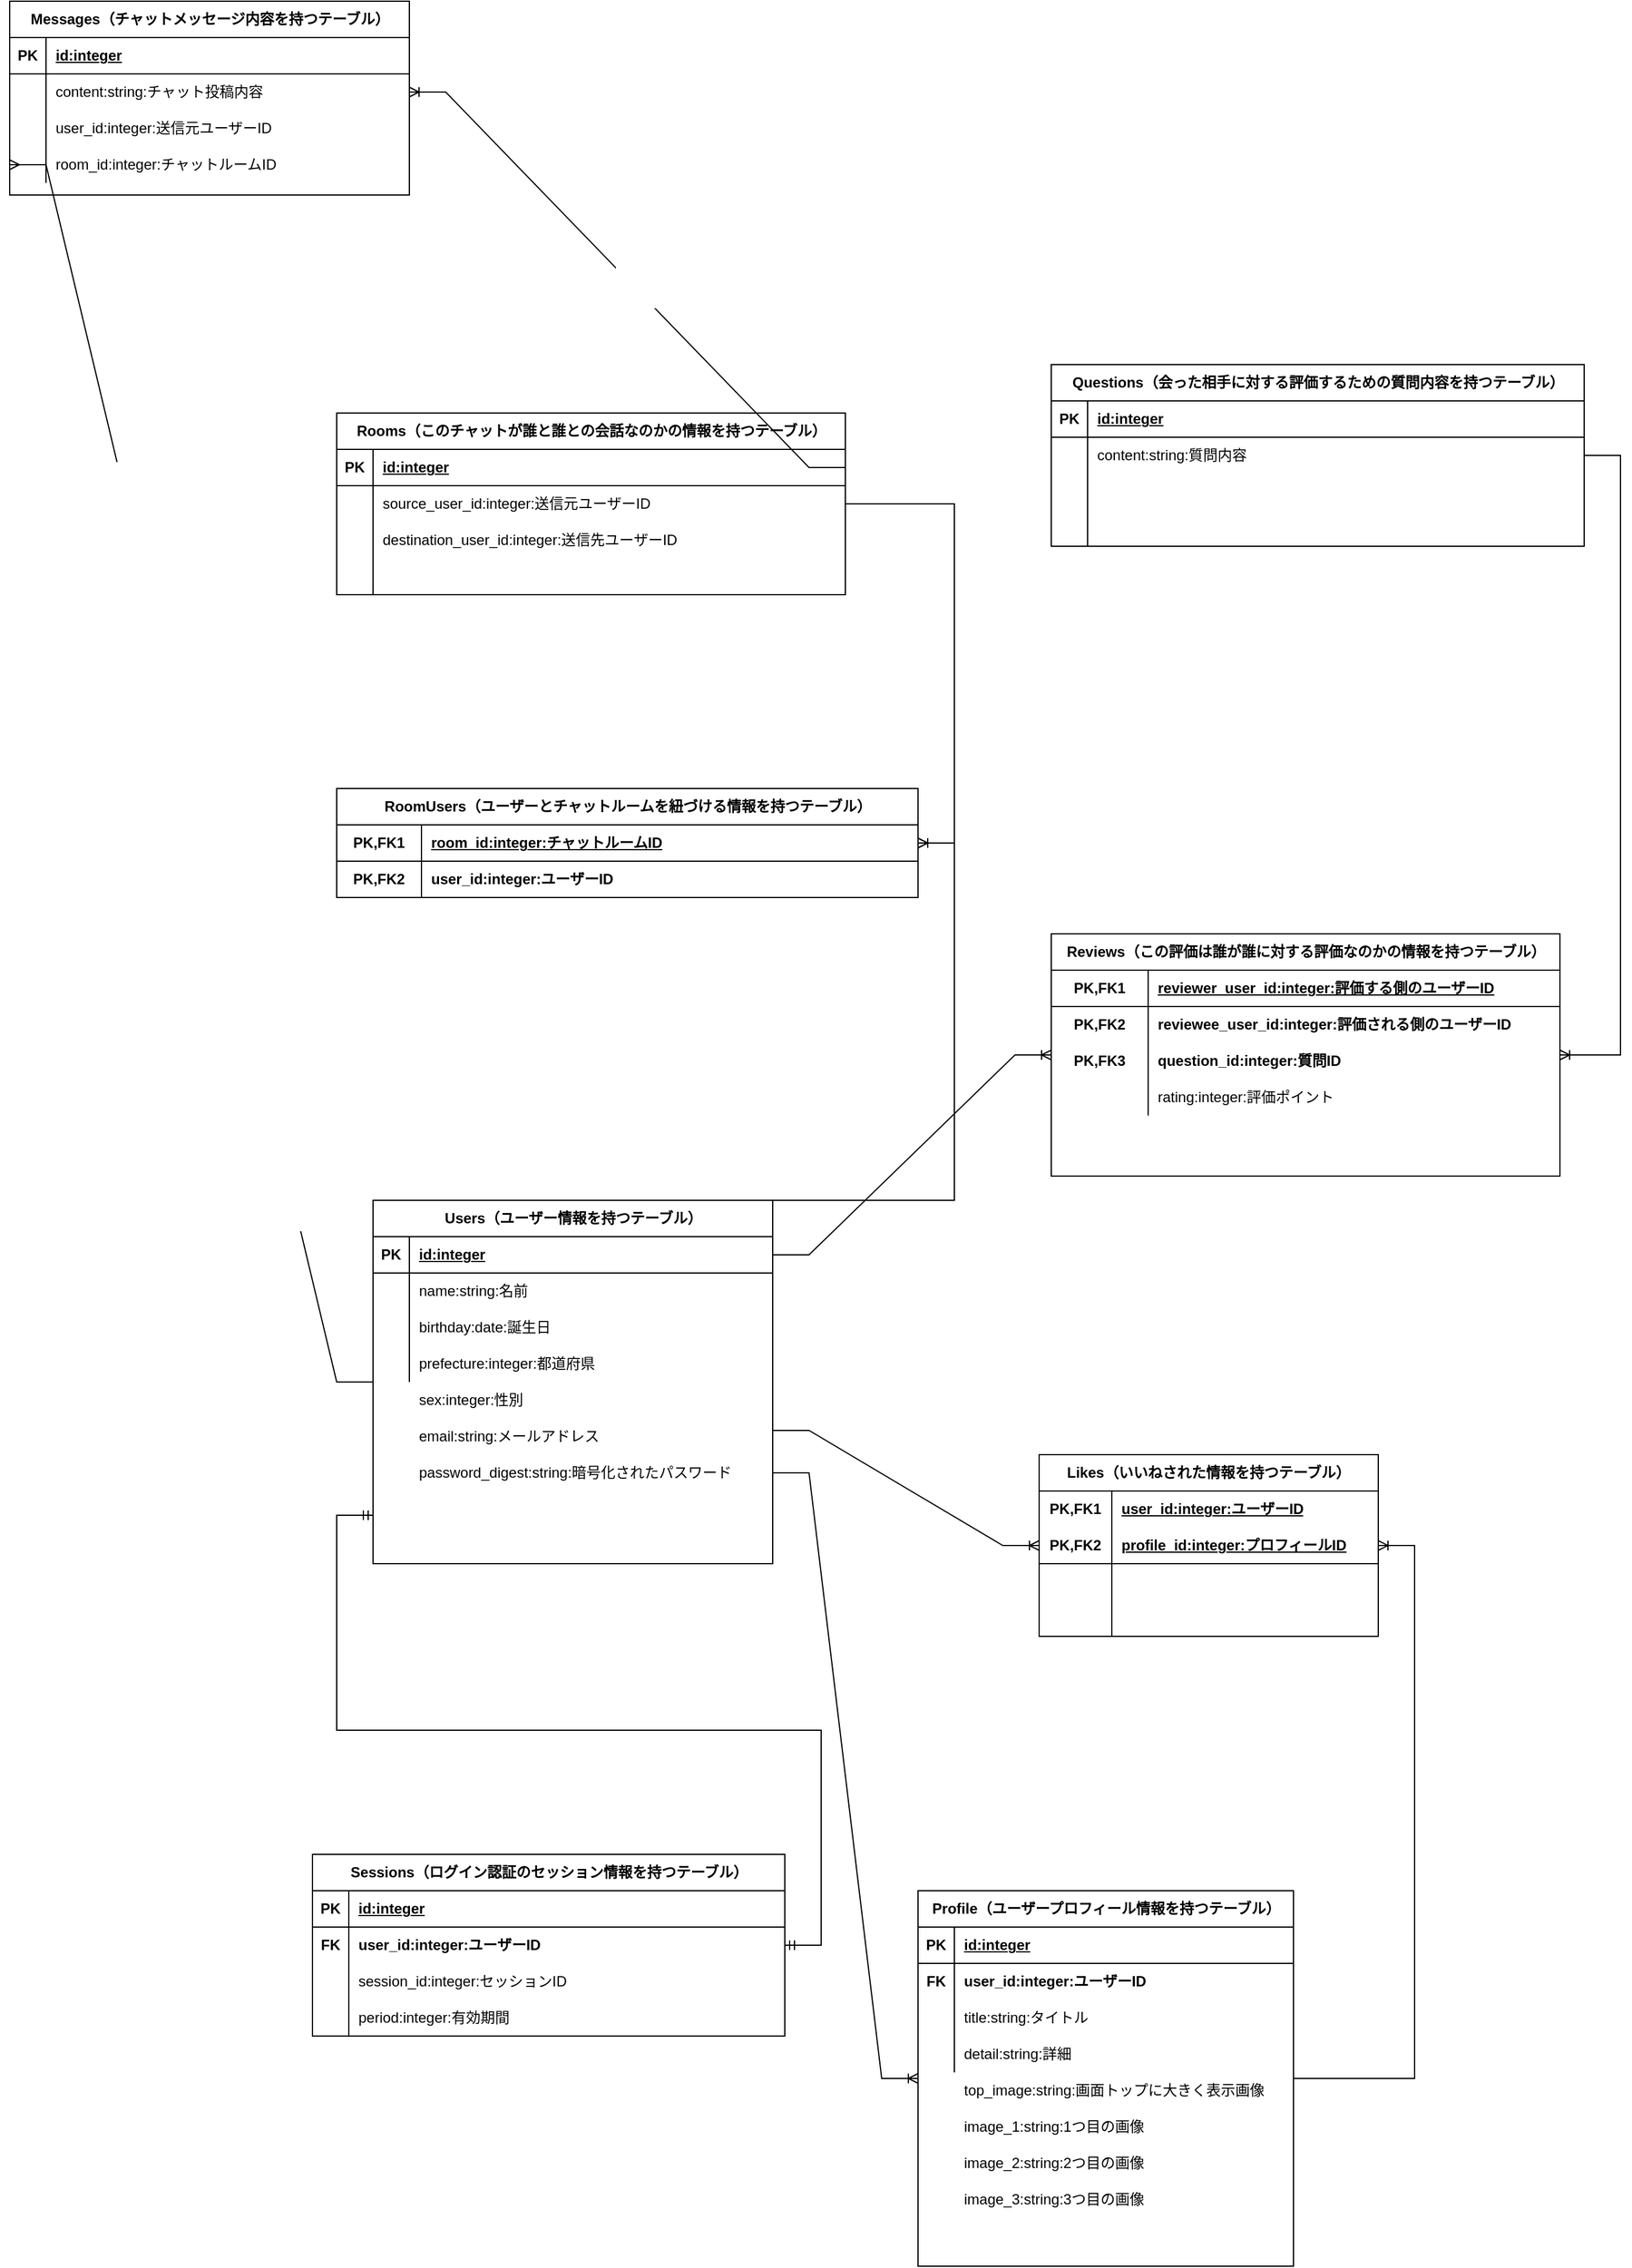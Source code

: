 <mxfile version="23.1.5" type="device">
  <diagram id="BLZIID66bsK2ptRVcvr9" name="ページ1">
    <mxGraphModel dx="1169" dy="1952" grid="1" gridSize="10" guides="1" tooltips="1" connect="1" arrows="1" fold="1" page="1" pageScale="1" pageWidth="827" pageHeight="1169" math="0" shadow="0">
      <root>
        <mxCell id="0" />
        <mxCell id="1" parent="0" />
        <mxCell id="9AcYq1qydNbDx8dI2Pm3-14" value="Users（ユーザー情報を持つテーブル）" style="shape=table;startSize=30;container=1;collapsible=1;childLayout=tableLayout;fixedRows=1;rowLines=0;fontStyle=1;align=center;resizeLast=1;html=1;" parent="1" vertex="1">
          <mxGeometry x="530" y="180" width="330" height="300" as="geometry" />
        </mxCell>
        <mxCell id="9AcYq1qydNbDx8dI2Pm3-15" value="" style="shape=tableRow;horizontal=0;startSize=0;swimlaneHead=0;swimlaneBody=0;fillColor=none;collapsible=0;dropTarget=0;points=[[0,0.5],[1,0.5]];portConstraint=eastwest;top=0;left=0;right=0;bottom=1;" parent="9AcYq1qydNbDx8dI2Pm3-14" vertex="1">
          <mxGeometry y="30" width="330" height="30" as="geometry" />
        </mxCell>
        <mxCell id="9AcYq1qydNbDx8dI2Pm3-16" value="PK" style="shape=partialRectangle;connectable=0;fillColor=none;top=0;left=0;bottom=0;right=0;fontStyle=1;overflow=hidden;whiteSpace=wrap;html=1;" parent="9AcYq1qydNbDx8dI2Pm3-15" vertex="1">
          <mxGeometry width="30" height="30" as="geometry">
            <mxRectangle width="30" height="30" as="alternateBounds" />
          </mxGeometry>
        </mxCell>
        <mxCell id="9AcYq1qydNbDx8dI2Pm3-17" value="id:integer" style="shape=partialRectangle;connectable=0;fillColor=none;top=0;left=0;bottom=0;right=0;align=left;spacingLeft=6;fontStyle=5;overflow=hidden;whiteSpace=wrap;html=1;" parent="9AcYq1qydNbDx8dI2Pm3-15" vertex="1">
          <mxGeometry x="30" width="300" height="30" as="geometry">
            <mxRectangle width="300" height="30" as="alternateBounds" />
          </mxGeometry>
        </mxCell>
        <mxCell id="9AcYq1qydNbDx8dI2Pm3-18" value="" style="shape=tableRow;horizontal=0;startSize=0;swimlaneHead=0;swimlaneBody=0;fillColor=none;collapsible=0;dropTarget=0;points=[[0,0.5],[1,0.5]];portConstraint=eastwest;top=0;left=0;right=0;bottom=0;" parent="9AcYq1qydNbDx8dI2Pm3-14" vertex="1">
          <mxGeometry y="60" width="330" height="30" as="geometry" />
        </mxCell>
        <mxCell id="9AcYq1qydNbDx8dI2Pm3-19" value="" style="shape=partialRectangle;connectable=0;fillColor=none;top=0;left=0;bottom=0;right=0;editable=1;overflow=hidden;whiteSpace=wrap;html=1;" parent="9AcYq1qydNbDx8dI2Pm3-18" vertex="1">
          <mxGeometry width="30" height="30" as="geometry">
            <mxRectangle width="30" height="30" as="alternateBounds" />
          </mxGeometry>
        </mxCell>
        <mxCell id="9AcYq1qydNbDx8dI2Pm3-20" value="name:string:名前" style="shape=partialRectangle;connectable=0;fillColor=none;top=0;left=0;bottom=0;right=0;align=left;spacingLeft=6;overflow=hidden;whiteSpace=wrap;html=1;" parent="9AcYq1qydNbDx8dI2Pm3-18" vertex="1">
          <mxGeometry x="30" width="300" height="30" as="geometry">
            <mxRectangle width="300" height="30" as="alternateBounds" />
          </mxGeometry>
        </mxCell>
        <mxCell id="9AcYq1qydNbDx8dI2Pm3-21" value="" style="shape=tableRow;horizontal=0;startSize=0;swimlaneHead=0;swimlaneBody=0;fillColor=none;collapsible=0;dropTarget=0;points=[[0,0.5],[1,0.5]];portConstraint=eastwest;top=0;left=0;right=0;bottom=0;" parent="9AcYq1qydNbDx8dI2Pm3-14" vertex="1">
          <mxGeometry y="90" width="330" height="30" as="geometry" />
        </mxCell>
        <mxCell id="9AcYq1qydNbDx8dI2Pm3-22" value="" style="shape=partialRectangle;connectable=0;fillColor=none;top=0;left=0;bottom=0;right=0;editable=1;overflow=hidden;whiteSpace=wrap;html=1;" parent="9AcYq1qydNbDx8dI2Pm3-21" vertex="1">
          <mxGeometry width="30" height="30" as="geometry">
            <mxRectangle width="30" height="30" as="alternateBounds" />
          </mxGeometry>
        </mxCell>
        <mxCell id="9AcYq1qydNbDx8dI2Pm3-23" value="birthday:date:誕生日" style="shape=partialRectangle;connectable=0;fillColor=none;top=0;left=0;bottom=0;right=0;align=left;spacingLeft=6;overflow=hidden;whiteSpace=wrap;html=1;" parent="9AcYq1qydNbDx8dI2Pm3-21" vertex="1">
          <mxGeometry x="30" width="300" height="30" as="geometry">
            <mxRectangle width="300" height="30" as="alternateBounds" />
          </mxGeometry>
        </mxCell>
        <mxCell id="9AcYq1qydNbDx8dI2Pm3-24" value="" style="shape=tableRow;horizontal=0;startSize=0;swimlaneHead=0;swimlaneBody=0;fillColor=none;collapsible=0;dropTarget=0;points=[[0,0.5],[1,0.5]];portConstraint=eastwest;top=0;left=0;right=0;bottom=0;" parent="9AcYq1qydNbDx8dI2Pm3-14" vertex="1">
          <mxGeometry y="120" width="330" height="30" as="geometry" />
        </mxCell>
        <mxCell id="9AcYq1qydNbDx8dI2Pm3-25" value="" style="shape=partialRectangle;connectable=0;fillColor=none;top=0;left=0;bottom=0;right=0;editable=1;overflow=hidden;whiteSpace=wrap;html=1;" parent="9AcYq1qydNbDx8dI2Pm3-24" vertex="1">
          <mxGeometry width="30" height="30" as="geometry">
            <mxRectangle width="30" height="30" as="alternateBounds" />
          </mxGeometry>
        </mxCell>
        <mxCell id="9AcYq1qydNbDx8dI2Pm3-26" value="prefecture:integer:都道府県" style="shape=partialRectangle;connectable=0;fillColor=none;top=0;left=0;bottom=0;right=0;align=left;spacingLeft=6;overflow=hidden;whiteSpace=wrap;html=1;" parent="9AcYq1qydNbDx8dI2Pm3-24" vertex="1">
          <mxGeometry x="30" width="300" height="30" as="geometry">
            <mxRectangle width="300" height="30" as="alternateBounds" />
          </mxGeometry>
        </mxCell>
        <mxCell id="9AcYq1qydNbDx8dI2Pm3-27" value="Rooms（このチャットが誰と誰との会話なのかの情報を持つテーブル）" style="shape=table;startSize=30;container=1;collapsible=1;childLayout=tableLayout;fixedRows=1;rowLines=0;fontStyle=1;align=center;resizeLast=1;html=1;" parent="1" vertex="1">
          <mxGeometry x="500" y="-470" width="420" height="150" as="geometry" />
        </mxCell>
        <mxCell id="9AcYq1qydNbDx8dI2Pm3-28" value="" style="shape=tableRow;horizontal=0;startSize=0;swimlaneHead=0;swimlaneBody=0;fillColor=none;collapsible=0;dropTarget=0;points=[[0,0.5],[1,0.5]];portConstraint=eastwest;top=0;left=0;right=0;bottom=1;" parent="9AcYq1qydNbDx8dI2Pm3-27" vertex="1">
          <mxGeometry y="30" width="420" height="30" as="geometry" />
        </mxCell>
        <mxCell id="9AcYq1qydNbDx8dI2Pm3-29" value="PK" style="shape=partialRectangle;connectable=0;fillColor=none;top=0;left=0;bottom=0;right=0;fontStyle=1;overflow=hidden;whiteSpace=wrap;html=1;" parent="9AcYq1qydNbDx8dI2Pm3-28" vertex="1">
          <mxGeometry width="30" height="30" as="geometry">
            <mxRectangle width="30" height="30" as="alternateBounds" />
          </mxGeometry>
        </mxCell>
        <mxCell id="9AcYq1qydNbDx8dI2Pm3-30" value="id:integer" style="shape=partialRectangle;connectable=0;fillColor=none;top=0;left=0;bottom=0;right=0;align=left;spacingLeft=6;fontStyle=5;overflow=hidden;whiteSpace=wrap;html=1;" parent="9AcYq1qydNbDx8dI2Pm3-28" vertex="1">
          <mxGeometry x="30" width="390" height="30" as="geometry">
            <mxRectangle width="390" height="30" as="alternateBounds" />
          </mxGeometry>
        </mxCell>
        <mxCell id="9AcYq1qydNbDx8dI2Pm3-31" value="" style="shape=tableRow;horizontal=0;startSize=0;swimlaneHead=0;swimlaneBody=0;fillColor=none;collapsible=0;dropTarget=0;points=[[0,0.5],[1,0.5]];portConstraint=eastwest;top=0;left=0;right=0;bottom=0;" parent="9AcYq1qydNbDx8dI2Pm3-27" vertex="1">
          <mxGeometry y="60" width="420" height="30" as="geometry" />
        </mxCell>
        <mxCell id="9AcYq1qydNbDx8dI2Pm3-32" value="" style="shape=partialRectangle;connectable=0;fillColor=none;top=0;left=0;bottom=0;right=0;editable=1;overflow=hidden;whiteSpace=wrap;html=1;" parent="9AcYq1qydNbDx8dI2Pm3-31" vertex="1">
          <mxGeometry width="30" height="30" as="geometry">
            <mxRectangle width="30" height="30" as="alternateBounds" />
          </mxGeometry>
        </mxCell>
        <mxCell id="9AcYq1qydNbDx8dI2Pm3-33" value="source_user_id:integer:送信元ユーザーID" style="shape=partialRectangle;connectable=0;fillColor=none;top=0;left=0;bottom=0;right=0;align=left;spacingLeft=6;overflow=hidden;whiteSpace=wrap;html=1;" parent="9AcYq1qydNbDx8dI2Pm3-31" vertex="1">
          <mxGeometry x="30" width="390" height="30" as="geometry">
            <mxRectangle width="390" height="30" as="alternateBounds" />
          </mxGeometry>
        </mxCell>
        <mxCell id="9AcYq1qydNbDx8dI2Pm3-34" value="" style="shape=tableRow;horizontal=0;startSize=0;swimlaneHead=0;swimlaneBody=0;fillColor=none;collapsible=0;dropTarget=0;points=[[0,0.5],[1,0.5]];portConstraint=eastwest;top=0;left=0;right=0;bottom=0;" parent="9AcYq1qydNbDx8dI2Pm3-27" vertex="1">
          <mxGeometry y="90" width="420" height="30" as="geometry" />
        </mxCell>
        <mxCell id="9AcYq1qydNbDx8dI2Pm3-35" value="" style="shape=partialRectangle;connectable=0;fillColor=none;top=0;left=0;bottom=0;right=0;editable=1;overflow=hidden;whiteSpace=wrap;html=1;" parent="9AcYq1qydNbDx8dI2Pm3-34" vertex="1">
          <mxGeometry width="30" height="30" as="geometry">
            <mxRectangle width="30" height="30" as="alternateBounds" />
          </mxGeometry>
        </mxCell>
        <mxCell id="9AcYq1qydNbDx8dI2Pm3-36" value="destination_user_id:integer:送信先ユーザーID" style="shape=partialRectangle;connectable=0;fillColor=none;top=0;left=0;bottom=0;right=0;align=left;spacingLeft=6;overflow=hidden;whiteSpace=wrap;html=1;" parent="9AcYq1qydNbDx8dI2Pm3-34" vertex="1">
          <mxGeometry x="30" width="390" height="30" as="geometry">
            <mxRectangle width="390" height="30" as="alternateBounds" />
          </mxGeometry>
        </mxCell>
        <mxCell id="9AcYq1qydNbDx8dI2Pm3-37" value="" style="shape=tableRow;horizontal=0;startSize=0;swimlaneHead=0;swimlaneBody=0;fillColor=none;collapsible=0;dropTarget=0;points=[[0,0.5],[1,0.5]];portConstraint=eastwest;top=0;left=0;right=0;bottom=0;" parent="9AcYq1qydNbDx8dI2Pm3-27" vertex="1">
          <mxGeometry y="120" width="420" height="30" as="geometry" />
        </mxCell>
        <mxCell id="9AcYq1qydNbDx8dI2Pm3-38" value="" style="shape=partialRectangle;connectable=0;fillColor=none;top=0;left=0;bottom=0;right=0;editable=1;overflow=hidden;whiteSpace=wrap;html=1;" parent="9AcYq1qydNbDx8dI2Pm3-37" vertex="1">
          <mxGeometry width="30" height="30" as="geometry">
            <mxRectangle width="30" height="30" as="alternateBounds" />
          </mxGeometry>
        </mxCell>
        <mxCell id="9AcYq1qydNbDx8dI2Pm3-39" value="" style="shape=partialRectangle;connectable=0;fillColor=none;top=0;left=0;bottom=0;right=0;align=left;spacingLeft=6;overflow=hidden;whiteSpace=wrap;html=1;" parent="9AcYq1qydNbDx8dI2Pm3-37" vertex="1">
          <mxGeometry x="30" width="390" height="30" as="geometry">
            <mxRectangle width="390" height="30" as="alternateBounds" />
          </mxGeometry>
        </mxCell>
        <mxCell id="9AcYq1qydNbDx8dI2Pm3-40" value="Reviews（この評価は誰が誰に対する評価なのかの情報を持つテーブル）" style="shape=table;startSize=30;container=1;collapsible=1;childLayout=tableLayout;fixedRows=1;rowLines=0;fontStyle=1;align=center;resizeLast=1;html=1;" parent="1" vertex="1">
          <mxGeometry x="1090" y="-40" width="420" height="200" as="geometry" />
        </mxCell>
        <mxCell id="9AcYq1qydNbDx8dI2Pm3-41" value="" style="shape=tableRow;horizontal=0;startSize=0;swimlaneHead=0;swimlaneBody=0;fillColor=none;collapsible=0;dropTarget=0;points=[[0,0.5],[1,0.5]];portConstraint=eastwest;top=0;left=0;right=0;bottom=1;" parent="9AcYq1qydNbDx8dI2Pm3-40" vertex="1">
          <mxGeometry y="30" width="420" height="30" as="geometry" />
        </mxCell>
        <mxCell id="9AcYq1qydNbDx8dI2Pm3-42" value="PK,FK1" style="shape=partialRectangle;connectable=0;fillColor=none;top=0;left=0;bottom=0;right=0;fontStyle=1;overflow=hidden;whiteSpace=wrap;html=1;" parent="9AcYq1qydNbDx8dI2Pm3-41" vertex="1">
          <mxGeometry width="80" height="30" as="geometry">
            <mxRectangle width="80" height="30" as="alternateBounds" />
          </mxGeometry>
        </mxCell>
        <mxCell id="9AcYq1qydNbDx8dI2Pm3-43" value="reviewer_user_id:integer:評価する側のユーザーID" style="shape=partialRectangle;connectable=0;fillColor=none;top=0;left=0;bottom=0;right=0;align=left;spacingLeft=6;fontStyle=5;overflow=hidden;whiteSpace=wrap;html=1;" parent="9AcYq1qydNbDx8dI2Pm3-41" vertex="1">
          <mxGeometry x="80" width="340" height="30" as="geometry">
            <mxRectangle width="340" height="30" as="alternateBounds" />
          </mxGeometry>
        </mxCell>
        <mxCell id="9AcYq1qydNbDx8dI2Pm3-44" value="" style="shape=tableRow;horizontal=0;startSize=0;swimlaneHead=0;swimlaneBody=0;fillColor=none;collapsible=0;dropTarget=0;points=[[0,0.5],[1,0.5]];portConstraint=eastwest;top=0;left=0;right=0;bottom=0;" parent="9AcYq1qydNbDx8dI2Pm3-40" vertex="1">
          <mxGeometry y="60" width="420" height="30" as="geometry" />
        </mxCell>
        <mxCell id="9AcYq1qydNbDx8dI2Pm3-45" value="" style="shape=partialRectangle;connectable=0;fillColor=none;top=0;left=0;bottom=0;right=0;editable=1;overflow=hidden;whiteSpace=wrap;html=1;" parent="9AcYq1qydNbDx8dI2Pm3-44" vertex="1">
          <mxGeometry width="80" height="30" as="geometry">
            <mxRectangle width="80" height="30" as="alternateBounds" />
          </mxGeometry>
        </mxCell>
        <mxCell id="9AcYq1qydNbDx8dI2Pm3-46" value="reviewee_user_id:integer:評価される側のユーザーID" style="shape=partialRectangle;connectable=0;fillColor=none;top=0;left=0;bottom=0;right=0;align=left;spacingLeft=6;overflow=hidden;whiteSpace=wrap;html=1;fontStyle=1" parent="9AcYq1qydNbDx8dI2Pm3-44" vertex="1">
          <mxGeometry x="80" width="340" height="30" as="geometry">
            <mxRectangle width="340" height="30" as="alternateBounds" />
          </mxGeometry>
        </mxCell>
        <mxCell id="9AcYq1qydNbDx8dI2Pm3-47" value="" style="shape=tableRow;horizontal=0;startSize=0;swimlaneHead=0;swimlaneBody=0;fillColor=none;collapsible=0;dropTarget=0;points=[[0,0.5],[1,0.5]];portConstraint=eastwest;top=0;left=0;right=0;bottom=0;" parent="9AcYq1qydNbDx8dI2Pm3-40" vertex="1">
          <mxGeometry y="90" width="420" height="30" as="geometry" />
        </mxCell>
        <mxCell id="9AcYq1qydNbDx8dI2Pm3-48" value="" style="shape=partialRectangle;connectable=0;fillColor=none;top=0;left=0;bottom=0;right=0;editable=1;overflow=hidden;whiteSpace=wrap;html=1;" parent="9AcYq1qydNbDx8dI2Pm3-47" vertex="1">
          <mxGeometry width="80" height="30" as="geometry">
            <mxRectangle width="80" height="30" as="alternateBounds" />
          </mxGeometry>
        </mxCell>
        <mxCell id="9AcYq1qydNbDx8dI2Pm3-49" value="&lt;b&gt;question_id:integer:質問ID&lt;/b&gt;" style="shape=partialRectangle;connectable=0;fillColor=none;top=0;left=0;bottom=0;right=0;align=left;spacingLeft=6;overflow=hidden;whiteSpace=wrap;html=1;" parent="9AcYq1qydNbDx8dI2Pm3-47" vertex="1">
          <mxGeometry x="80" width="340" height="30" as="geometry">
            <mxRectangle width="340" height="30" as="alternateBounds" />
          </mxGeometry>
        </mxCell>
        <mxCell id="9AcYq1qydNbDx8dI2Pm3-50" value="" style="shape=tableRow;horizontal=0;startSize=0;swimlaneHead=0;swimlaneBody=0;fillColor=none;collapsible=0;dropTarget=0;points=[[0,0.5],[1,0.5]];portConstraint=eastwest;top=0;left=0;right=0;bottom=0;" parent="9AcYq1qydNbDx8dI2Pm3-40" vertex="1">
          <mxGeometry y="120" width="420" height="30" as="geometry" />
        </mxCell>
        <mxCell id="9AcYq1qydNbDx8dI2Pm3-51" value="" style="shape=partialRectangle;connectable=0;fillColor=none;top=0;left=0;bottom=0;right=0;editable=1;overflow=hidden;whiteSpace=wrap;html=1;" parent="9AcYq1qydNbDx8dI2Pm3-50" vertex="1">
          <mxGeometry width="80" height="30" as="geometry">
            <mxRectangle width="80" height="30" as="alternateBounds" />
          </mxGeometry>
        </mxCell>
        <mxCell id="9AcYq1qydNbDx8dI2Pm3-52" value="rating:integer:評価ポイント" style="shape=partialRectangle;connectable=0;fillColor=none;top=0;left=0;bottom=0;right=0;align=left;spacingLeft=6;overflow=hidden;whiteSpace=wrap;html=1;" parent="9AcYq1qydNbDx8dI2Pm3-50" vertex="1">
          <mxGeometry x="80" width="340" height="30" as="geometry">
            <mxRectangle width="340" height="30" as="alternateBounds" />
          </mxGeometry>
        </mxCell>
        <mxCell id="9AcYq1qydNbDx8dI2Pm3-53" value="Sessions（ログイン認証のセッション情報を持つテーブル）" style="shape=table;startSize=30;container=1;collapsible=1;childLayout=tableLayout;fixedRows=1;rowLines=0;fontStyle=1;align=center;resizeLast=1;html=1;" parent="1" vertex="1">
          <mxGeometry x="480" y="720" width="390" height="150" as="geometry" />
        </mxCell>
        <mxCell id="9AcYq1qydNbDx8dI2Pm3-54" value="" style="shape=tableRow;horizontal=0;startSize=0;swimlaneHead=0;swimlaneBody=0;fillColor=none;collapsible=0;dropTarget=0;points=[[0,0.5],[1,0.5]];portConstraint=eastwest;top=0;left=0;right=0;bottom=1;" parent="9AcYq1qydNbDx8dI2Pm3-53" vertex="1">
          <mxGeometry y="30" width="390" height="30" as="geometry" />
        </mxCell>
        <mxCell id="9AcYq1qydNbDx8dI2Pm3-55" value="PK" style="shape=partialRectangle;connectable=0;fillColor=none;top=0;left=0;bottom=0;right=0;fontStyle=1;overflow=hidden;whiteSpace=wrap;html=1;" parent="9AcYq1qydNbDx8dI2Pm3-54" vertex="1">
          <mxGeometry width="30" height="30" as="geometry">
            <mxRectangle width="30" height="30" as="alternateBounds" />
          </mxGeometry>
        </mxCell>
        <mxCell id="9AcYq1qydNbDx8dI2Pm3-56" value="id:integer" style="shape=partialRectangle;connectable=0;fillColor=none;top=0;left=0;bottom=0;right=0;align=left;spacingLeft=6;fontStyle=5;overflow=hidden;whiteSpace=wrap;html=1;" parent="9AcYq1qydNbDx8dI2Pm3-54" vertex="1">
          <mxGeometry x="30" width="360" height="30" as="geometry">
            <mxRectangle width="360" height="30" as="alternateBounds" />
          </mxGeometry>
        </mxCell>
        <mxCell id="9AcYq1qydNbDx8dI2Pm3-57" value="" style="shape=tableRow;horizontal=0;startSize=0;swimlaneHead=0;swimlaneBody=0;fillColor=none;collapsible=0;dropTarget=0;points=[[0,0.5],[1,0.5]];portConstraint=eastwest;top=0;left=0;right=0;bottom=0;" parent="9AcYq1qydNbDx8dI2Pm3-53" vertex="1">
          <mxGeometry y="60" width="390" height="30" as="geometry" />
        </mxCell>
        <mxCell id="9AcYq1qydNbDx8dI2Pm3-58" value="" style="shape=partialRectangle;connectable=0;fillColor=none;top=0;left=0;bottom=0;right=0;editable=1;overflow=hidden;whiteSpace=wrap;html=1;" parent="9AcYq1qydNbDx8dI2Pm3-57" vertex="1">
          <mxGeometry width="30" height="30" as="geometry">
            <mxRectangle width="30" height="30" as="alternateBounds" />
          </mxGeometry>
        </mxCell>
        <mxCell id="9AcYq1qydNbDx8dI2Pm3-59" value="user_id:integer:ユーザーID" style="shape=partialRectangle;connectable=0;fillColor=none;top=0;left=0;bottom=0;right=0;align=left;spacingLeft=6;overflow=hidden;whiteSpace=wrap;html=1;fontStyle=1" parent="9AcYq1qydNbDx8dI2Pm3-57" vertex="1">
          <mxGeometry x="30" width="360" height="30" as="geometry">
            <mxRectangle width="360" height="30" as="alternateBounds" />
          </mxGeometry>
        </mxCell>
        <mxCell id="9AcYq1qydNbDx8dI2Pm3-60" value="" style="shape=tableRow;horizontal=0;startSize=0;swimlaneHead=0;swimlaneBody=0;fillColor=none;collapsible=0;dropTarget=0;points=[[0,0.5],[1,0.5]];portConstraint=eastwest;top=0;left=0;right=0;bottom=0;" parent="9AcYq1qydNbDx8dI2Pm3-53" vertex="1">
          <mxGeometry y="90" width="390" height="30" as="geometry" />
        </mxCell>
        <mxCell id="9AcYq1qydNbDx8dI2Pm3-61" value="" style="shape=partialRectangle;connectable=0;fillColor=none;top=0;left=0;bottom=0;right=0;editable=1;overflow=hidden;whiteSpace=wrap;html=1;" parent="9AcYq1qydNbDx8dI2Pm3-60" vertex="1">
          <mxGeometry width="30" height="30" as="geometry">
            <mxRectangle width="30" height="30" as="alternateBounds" />
          </mxGeometry>
        </mxCell>
        <mxCell id="9AcYq1qydNbDx8dI2Pm3-62" value="session_id:integer:セッションID" style="shape=partialRectangle;connectable=0;fillColor=none;top=0;left=0;bottom=0;right=0;align=left;spacingLeft=6;overflow=hidden;whiteSpace=wrap;html=1;" parent="9AcYq1qydNbDx8dI2Pm3-60" vertex="1">
          <mxGeometry x="30" width="360" height="30" as="geometry">
            <mxRectangle width="360" height="30" as="alternateBounds" />
          </mxGeometry>
        </mxCell>
        <mxCell id="9AcYq1qydNbDx8dI2Pm3-63" value="" style="shape=tableRow;horizontal=0;startSize=0;swimlaneHead=0;swimlaneBody=0;fillColor=none;collapsible=0;dropTarget=0;points=[[0,0.5],[1,0.5]];portConstraint=eastwest;top=0;left=0;right=0;bottom=0;" parent="9AcYq1qydNbDx8dI2Pm3-53" vertex="1">
          <mxGeometry y="120" width="390" height="30" as="geometry" />
        </mxCell>
        <mxCell id="9AcYq1qydNbDx8dI2Pm3-64" value="" style="shape=partialRectangle;connectable=0;fillColor=none;top=0;left=0;bottom=0;right=0;editable=1;overflow=hidden;whiteSpace=wrap;html=1;" parent="9AcYq1qydNbDx8dI2Pm3-63" vertex="1">
          <mxGeometry width="30" height="30" as="geometry">
            <mxRectangle width="30" height="30" as="alternateBounds" />
          </mxGeometry>
        </mxCell>
        <mxCell id="9AcYq1qydNbDx8dI2Pm3-65" value="" style="shape=partialRectangle;connectable=0;fillColor=none;top=0;left=0;bottom=0;right=0;align=left;spacingLeft=6;overflow=hidden;whiteSpace=wrap;html=1;" parent="9AcYq1qydNbDx8dI2Pm3-63" vertex="1">
          <mxGeometry x="30" width="360" height="30" as="geometry">
            <mxRectangle width="360" height="30" as="alternateBounds" />
          </mxGeometry>
        </mxCell>
        <mxCell id="9AcYq1qydNbDx8dI2Pm3-67" value="sex:integer:性別" style="shape=partialRectangle;connectable=0;fillColor=none;top=0;left=0;bottom=0;right=0;align=left;spacingLeft=6;overflow=hidden;whiteSpace=wrap;html=1;" parent="1" vertex="1">
          <mxGeometry x="560" y="330" width="150" height="30" as="geometry">
            <mxRectangle width="150" height="30" as="alternateBounds" />
          </mxGeometry>
        </mxCell>
        <mxCell id="9AcYq1qydNbDx8dI2Pm3-68" value="email:string:メールアドレス" style="shape=partialRectangle;connectable=0;fillColor=none;top=0;left=0;bottom=0;right=0;align=left;spacingLeft=6;overflow=hidden;whiteSpace=wrap;html=1;" parent="1" vertex="1">
          <mxGeometry x="560" y="360" width="180" height="30" as="geometry">
            <mxRectangle width="150" height="30" as="alternateBounds" />
          </mxGeometry>
        </mxCell>
        <mxCell id="9AcYq1qydNbDx8dI2Pm3-109" value="" style="edgeStyle=entityRelationEdgeStyle;fontSize=12;html=1;endArrow=ERoneToMany;rounded=0;" parent="1" target="ZUsO1p6MFuLYONsOZWCr-4" edge="1">
          <mxGeometry width="100" height="100" relative="1" as="geometry">
            <mxPoint x="860" y="370" as="sourcePoint" />
            <mxPoint x="1080" y="465" as="targetPoint" />
          </mxGeometry>
        </mxCell>
        <mxCell id="9AcYq1qydNbDx8dI2Pm3-110" value="" style="edgeStyle=entityRelationEdgeStyle;fontSize=12;html=1;endArrow=ERoneToMany;rounded=0;" parent="1" source="9AcYq1qydNbDx8dI2Pm3-72" target="ZUsO1p6MFuLYONsOZWCr-4" edge="1">
          <mxGeometry width="100" height="100" relative="1" as="geometry">
            <mxPoint x="860" y="540" as="sourcePoint" />
            <mxPoint x="1260" y="465" as="targetPoint" />
            <Array as="points">
              <mxPoint x="1370" y="630" />
              <mxPoint x="1430" y="610" />
            </Array>
          </mxGeometry>
        </mxCell>
        <mxCell id="9AcYq1qydNbDx8dI2Pm3-111" value="" style="edgeStyle=entityRelationEdgeStyle;fontSize=12;html=1;endArrow=ERoneToMany;rounded=0;exitX=1;exitY=0.75;exitDx=0;exitDy=0;" parent="1" source="9AcYq1qydNbDx8dI2Pm3-14" target="9AcYq1qydNbDx8dI2Pm3-72" edge="1">
          <mxGeometry width="100" height="100" relative="1" as="geometry">
            <mxPoint x="880" y="190" as="sourcePoint" />
            <mxPoint x="1090" y="500" as="targetPoint" />
          </mxGeometry>
        </mxCell>
        <mxCell id="9AcYq1qydNbDx8dI2Pm3-115" value="" style="group" parent="1" vertex="1" connectable="0">
          <mxGeometry x="980" y="750" width="310" height="310" as="geometry" />
        </mxCell>
        <mxCell id="9AcYq1qydNbDx8dI2Pm3-72" value="Profile（ユーザープロフィール情報を持つテーブル）" style="shape=table;startSize=30;container=1;collapsible=1;childLayout=tableLayout;fixedRows=1;rowLines=0;fontStyle=1;align=center;resizeLast=1;html=1;" parent="9AcYq1qydNbDx8dI2Pm3-115" vertex="1">
          <mxGeometry width="310" height="310" as="geometry" />
        </mxCell>
        <mxCell id="9AcYq1qydNbDx8dI2Pm3-73" value="" style="shape=tableRow;horizontal=0;startSize=0;swimlaneHead=0;swimlaneBody=0;fillColor=none;collapsible=0;dropTarget=0;points=[[0,0.5],[1,0.5]];portConstraint=eastwest;top=0;left=0;right=0;bottom=1;" parent="9AcYq1qydNbDx8dI2Pm3-72" vertex="1">
          <mxGeometry y="30" width="310" height="30" as="geometry" />
        </mxCell>
        <mxCell id="9AcYq1qydNbDx8dI2Pm3-74" value="PK" style="shape=partialRectangle;connectable=0;fillColor=none;top=0;left=0;bottom=0;right=0;fontStyle=1;overflow=hidden;whiteSpace=wrap;html=1;" parent="9AcYq1qydNbDx8dI2Pm3-73" vertex="1">
          <mxGeometry width="30" height="30" as="geometry">
            <mxRectangle width="30" height="30" as="alternateBounds" />
          </mxGeometry>
        </mxCell>
        <mxCell id="9AcYq1qydNbDx8dI2Pm3-75" value="id:integer" style="shape=partialRectangle;connectable=0;fillColor=none;top=0;left=0;bottom=0;right=0;align=left;spacingLeft=6;fontStyle=5;overflow=hidden;whiteSpace=wrap;html=1;" parent="9AcYq1qydNbDx8dI2Pm3-73" vertex="1">
          <mxGeometry x="30" width="280" height="30" as="geometry">
            <mxRectangle width="280" height="30" as="alternateBounds" />
          </mxGeometry>
        </mxCell>
        <mxCell id="9AcYq1qydNbDx8dI2Pm3-76" value="" style="shape=tableRow;horizontal=0;startSize=0;swimlaneHead=0;swimlaneBody=0;fillColor=none;collapsible=0;dropTarget=0;points=[[0,0.5],[1,0.5]];portConstraint=eastwest;top=0;left=0;right=0;bottom=0;" parent="9AcYq1qydNbDx8dI2Pm3-72" vertex="1">
          <mxGeometry y="60" width="310" height="30" as="geometry" />
        </mxCell>
        <mxCell id="9AcYq1qydNbDx8dI2Pm3-77" value="" style="shape=partialRectangle;connectable=0;fillColor=none;top=0;left=0;bottom=0;right=0;editable=1;overflow=hidden;whiteSpace=wrap;html=1;" parent="9AcYq1qydNbDx8dI2Pm3-76" vertex="1">
          <mxGeometry width="30" height="30" as="geometry">
            <mxRectangle width="30" height="30" as="alternateBounds" />
          </mxGeometry>
        </mxCell>
        <mxCell id="9AcYq1qydNbDx8dI2Pm3-78" value="user_id:integer:ユーザーID" style="shape=partialRectangle;connectable=0;fillColor=none;top=0;left=0;bottom=0;right=0;align=left;spacingLeft=6;overflow=hidden;whiteSpace=wrap;html=1;fontStyle=1" parent="9AcYq1qydNbDx8dI2Pm3-76" vertex="1">
          <mxGeometry x="30" width="280" height="30" as="geometry">
            <mxRectangle width="280" height="30" as="alternateBounds" />
          </mxGeometry>
        </mxCell>
        <mxCell id="9AcYq1qydNbDx8dI2Pm3-79" value="" style="shape=tableRow;horizontal=0;startSize=0;swimlaneHead=0;swimlaneBody=0;fillColor=none;collapsible=0;dropTarget=0;points=[[0,0.5],[1,0.5]];portConstraint=eastwest;top=0;left=0;right=0;bottom=0;" parent="9AcYq1qydNbDx8dI2Pm3-72" vertex="1">
          <mxGeometry y="90" width="310" height="30" as="geometry" />
        </mxCell>
        <mxCell id="9AcYq1qydNbDx8dI2Pm3-80" value="" style="shape=partialRectangle;connectable=0;fillColor=none;top=0;left=0;bottom=0;right=0;editable=1;overflow=hidden;whiteSpace=wrap;html=1;" parent="9AcYq1qydNbDx8dI2Pm3-79" vertex="1">
          <mxGeometry width="30" height="30" as="geometry">
            <mxRectangle width="30" height="30" as="alternateBounds" />
          </mxGeometry>
        </mxCell>
        <mxCell id="9AcYq1qydNbDx8dI2Pm3-81" value="title:string:タイトル" style="shape=partialRectangle;connectable=0;fillColor=none;top=0;left=0;bottom=0;right=0;align=left;spacingLeft=6;overflow=hidden;whiteSpace=wrap;html=1;" parent="9AcYq1qydNbDx8dI2Pm3-79" vertex="1">
          <mxGeometry x="30" width="280" height="30" as="geometry">
            <mxRectangle width="280" height="30" as="alternateBounds" />
          </mxGeometry>
        </mxCell>
        <mxCell id="9AcYq1qydNbDx8dI2Pm3-82" value="" style="shape=tableRow;horizontal=0;startSize=0;swimlaneHead=0;swimlaneBody=0;fillColor=none;collapsible=0;dropTarget=0;points=[[0,0.5],[1,0.5]];portConstraint=eastwest;top=0;left=0;right=0;bottom=0;" parent="9AcYq1qydNbDx8dI2Pm3-72" vertex="1">
          <mxGeometry y="120" width="310" height="30" as="geometry" />
        </mxCell>
        <mxCell id="9AcYq1qydNbDx8dI2Pm3-83" value="" style="shape=partialRectangle;connectable=0;fillColor=none;top=0;left=0;bottom=0;right=0;editable=1;overflow=hidden;whiteSpace=wrap;html=1;" parent="9AcYq1qydNbDx8dI2Pm3-82" vertex="1">
          <mxGeometry width="30" height="30" as="geometry">
            <mxRectangle width="30" height="30" as="alternateBounds" />
          </mxGeometry>
        </mxCell>
        <mxCell id="9AcYq1qydNbDx8dI2Pm3-84" value="detail:string:詳細" style="shape=partialRectangle;connectable=0;fillColor=none;top=0;left=0;bottom=0;right=0;align=left;spacingLeft=6;overflow=hidden;whiteSpace=wrap;html=1;" parent="9AcYq1qydNbDx8dI2Pm3-82" vertex="1">
          <mxGeometry x="30" width="280" height="30" as="geometry">
            <mxRectangle width="280" height="30" as="alternateBounds" />
          </mxGeometry>
        </mxCell>
        <mxCell id="9AcYq1qydNbDx8dI2Pm3-146" value="image_1:string:1つ目の画像" style="shape=partialRectangle;connectable=0;fillColor=none;top=0;left=0;bottom=0;right=0;align=left;spacingLeft=6;overflow=hidden;whiteSpace=wrap;html=1;" parent="9AcYq1qydNbDx8dI2Pm3-115" vertex="1">
          <mxGeometry x="30.333" y="180" width="241.667" height="30" as="geometry">
            <mxRectangle width="150" height="30" as="alternateBounds" />
          </mxGeometry>
        </mxCell>
        <mxCell id="9AcYq1qydNbDx8dI2Pm3-148" value="image_3:string:3つ目の画像" style="shape=partialRectangle;connectable=0;fillColor=none;top=0;left=0;bottom=0;right=0;align=left;spacingLeft=6;overflow=hidden;whiteSpace=wrap;html=1;" parent="9AcYq1qydNbDx8dI2Pm3-115" vertex="1">
          <mxGeometry x="30.333" y="240" width="241.667" height="30" as="geometry">
            <mxRectangle width="150" height="30" as="alternateBounds" />
          </mxGeometry>
        </mxCell>
        <mxCell id="9AcYq1qydNbDx8dI2Pm3-147" value="image_2:string:2つ目の画像" style="shape=partialRectangle;connectable=0;fillColor=none;top=0;left=0;bottom=0;right=0;align=left;spacingLeft=6;overflow=hidden;whiteSpace=wrap;html=1;" parent="9AcYq1qydNbDx8dI2Pm3-115" vertex="1">
          <mxGeometry x="30.333" y="210" width="241.667" height="30" as="geometry">
            <mxRectangle width="150" height="30" as="alternateBounds" />
          </mxGeometry>
        </mxCell>
        <mxCell id="ZUsO1p6MFuLYONsOZWCr-19" value="FK" style="shape=partialRectangle;connectable=0;fillColor=none;top=0;left=0;bottom=0;right=0;fontStyle=1;overflow=hidden;whiteSpace=wrap;html=1;" parent="9AcYq1qydNbDx8dI2Pm3-115" vertex="1">
          <mxGeometry x="0.33" y="60" width="30" height="30" as="geometry">
            <mxRectangle width="30" height="30" as="alternateBounds" />
          </mxGeometry>
        </mxCell>
        <mxCell id="9AcYq1qydNbDx8dI2Pm3-121" value="Questions（会った相手に対する評価するための質問内容を持つテーブル）" style="shape=table;startSize=30;container=1;collapsible=1;childLayout=tableLayout;fixedRows=1;rowLines=0;fontStyle=1;align=center;resizeLast=1;html=1;" parent="1" vertex="1">
          <mxGeometry x="1090" y="-510" width="440" height="150" as="geometry" />
        </mxCell>
        <mxCell id="9AcYq1qydNbDx8dI2Pm3-122" value="" style="shape=tableRow;horizontal=0;startSize=0;swimlaneHead=0;swimlaneBody=0;fillColor=none;collapsible=0;dropTarget=0;points=[[0,0.5],[1,0.5]];portConstraint=eastwest;top=0;left=0;right=0;bottom=1;" parent="9AcYq1qydNbDx8dI2Pm3-121" vertex="1">
          <mxGeometry y="30" width="440" height="30" as="geometry" />
        </mxCell>
        <mxCell id="9AcYq1qydNbDx8dI2Pm3-123" value="PK" style="shape=partialRectangle;connectable=0;fillColor=none;top=0;left=0;bottom=0;right=0;fontStyle=1;overflow=hidden;whiteSpace=wrap;html=1;" parent="9AcYq1qydNbDx8dI2Pm3-122" vertex="1">
          <mxGeometry width="30" height="30" as="geometry">
            <mxRectangle width="30" height="30" as="alternateBounds" />
          </mxGeometry>
        </mxCell>
        <mxCell id="9AcYq1qydNbDx8dI2Pm3-124" value="id:integer" style="shape=partialRectangle;connectable=0;fillColor=none;top=0;left=0;bottom=0;right=0;align=left;spacingLeft=6;fontStyle=5;overflow=hidden;whiteSpace=wrap;html=1;" parent="9AcYq1qydNbDx8dI2Pm3-122" vertex="1">
          <mxGeometry x="30" width="410" height="30" as="geometry">
            <mxRectangle width="410" height="30" as="alternateBounds" />
          </mxGeometry>
        </mxCell>
        <mxCell id="9AcYq1qydNbDx8dI2Pm3-125" value="" style="shape=tableRow;horizontal=0;startSize=0;swimlaneHead=0;swimlaneBody=0;fillColor=none;collapsible=0;dropTarget=0;points=[[0,0.5],[1,0.5]];portConstraint=eastwest;top=0;left=0;right=0;bottom=0;" parent="9AcYq1qydNbDx8dI2Pm3-121" vertex="1">
          <mxGeometry y="60" width="440" height="30" as="geometry" />
        </mxCell>
        <mxCell id="9AcYq1qydNbDx8dI2Pm3-126" value="" style="shape=partialRectangle;connectable=0;fillColor=none;top=0;left=0;bottom=0;right=0;editable=1;overflow=hidden;whiteSpace=wrap;html=1;" parent="9AcYq1qydNbDx8dI2Pm3-125" vertex="1">
          <mxGeometry width="30" height="30" as="geometry">
            <mxRectangle width="30" height="30" as="alternateBounds" />
          </mxGeometry>
        </mxCell>
        <mxCell id="9AcYq1qydNbDx8dI2Pm3-127" value="content:string:質問内容" style="shape=partialRectangle;connectable=0;fillColor=none;top=0;left=0;bottom=0;right=0;align=left;spacingLeft=6;overflow=hidden;whiteSpace=wrap;html=1;" parent="9AcYq1qydNbDx8dI2Pm3-125" vertex="1">
          <mxGeometry x="30" width="410" height="30" as="geometry">
            <mxRectangle width="410" height="30" as="alternateBounds" />
          </mxGeometry>
        </mxCell>
        <mxCell id="9AcYq1qydNbDx8dI2Pm3-128" value="" style="shape=tableRow;horizontal=0;startSize=0;swimlaneHead=0;swimlaneBody=0;fillColor=none;collapsible=0;dropTarget=0;points=[[0,0.5],[1,0.5]];portConstraint=eastwest;top=0;left=0;right=0;bottom=0;" parent="9AcYq1qydNbDx8dI2Pm3-121" vertex="1">
          <mxGeometry y="90" width="440" height="30" as="geometry" />
        </mxCell>
        <mxCell id="9AcYq1qydNbDx8dI2Pm3-129" value="" style="shape=partialRectangle;connectable=0;fillColor=none;top=0;left=0;bottom=0;right=0;editable=1;overflow=hidden;whiteSpace=wrap;html=1;" parent="9AcYq1qydNbDx8dI2Pm3-128" vertex="1">
          <mxGeometry width="30" height="30" as="geometry">
            <mxRectangle width="30" height="30" as="alternateBounds" />
          </mxGeometry>
        </mxCell>
        <mxCell id="9AcYq1qydNbDx8dI2Pm3-130" value="" style="shape=partialRectangle;connectable=0;fillColor=none;top=0;left=0;bottom=0;right=0;align=left;spacingLeft=6;overflow=hidden;whiteSpace=wrap;html=1;" parent="9AcYq1qydNbDx8dI2Pm3-128" vertex="1">
          <mxGeometry x="30" width="410" height="30" as="geometry">
            <mxRectangle width="410" height="30" as="alternateBounds" />
          </mxGeometry>
        </mxCell>
        <mxCell id="9AcYq1qydNbDx8dI2Pm3-131" value="" style="shape=tableRow;horizontal=0;startSize=0;swimlaneHead=0;swimlaneBody=0;fillColor=none;collapsible=0;dropTarget=0;points=[[0,0.5],[1,0.5]];portConstraint=eastwest;top=0;left=0;right=0;bottom=0;" parent="9AcYq1qydNbDx8dI2Pm3-121" vertex="1">
          <mxGeometry y="120" width="440" height="30" as="geometry" />
        </mxCell>
        <mxCell id="9AcYq1qydNbDx8dI2Pm3-132" value="" style="shape=partialRectangle;connectable=0;fillColor=none;top=0;left=0;bottom=0;right=0;editable=1;overflow=hidden;whiteSpace=wrap;html=1;" parent="9AcYq1qydNbDx8dI2Pm3-131" vertex="1">
          <mxGeometry width="30" height="30" as="geometry">
            <mxRectangle width="30" height="30" as="alternateBounds" />
          </mxGeometry>
        </mxCell>
        <mxCell id="9AcYq1qydNbDx8dI2Pm3-133" value="" style="shape=partialRectangle;connectable=0;fillColor=none;top=0;left=0;bottom=0;right=0;align=left;spacingLeft=6;overflow=hidden;whiteSpace=wrap;html=1;" parent="9AcYq1qydNbDx8dI2Pm3-131" vertex="1">
          <mxGeometry x="30" width="410" height="30" as="geometry">
            <mxRectangle width="410" height="30" as="alternateBounds" />
          </mxGeometry>
        </mxCell>
        <mxCell id="9AcYq1qydNbDx8dI2Pm3-134" value="" style="edgeStyle=entityRelationEdgeStyle;fontSize=12;html=1;endArrow=ERoneToMany;rounded=0;" parent="1" source="9AcYq1qydNbDx8dI2Pm3-121" target="9AcYq1qydNbDx8dI2Pm3-40" edge="1">
          <mxGeometry width="100" height="100" relative="1" as="geometry">
            <mxPoint x="1250" y="-100" as="sourcePoint" />
            <mxPoint x="1350" y="-200" as="targetPoint" />
          </mxGeometry>
        </mxCell>
        <mxCell id="9AcYq1qydNbDx8dI2Pm3-136" value="" style="edgeStyle=entityRelationEdgeStyle;fontSize=12;html=1;endArrow=ERoneToMany;rounded=0;exitX=1;exitY=0.5;exitDx=0;exitDy=0;" parent="1" source="9AcYq1qydNbDx8dI2Pm3-15" target="9AcYq1qydNbDx8dI2Pm3-40" edge="1">
          <mxGeometry width="100" height="100" relative="1" as="geometry">
            <mxPoint x="920" y="110" as="sourcePoint" />
            <mxPoint x="1020" y="10" as="targetPoint" />
          </mxGeometry>
        </mxCell>
        <mxCell id="9AcYq1qydNbDx8dI2Pm3-137" value="password_digest:string:暗号化されたパスワード" style="shape=partialRectangle;connectable=0;fillColor=none;top=0;left=0;bottom=0;right=0;align=left;spacingLeft=6;overflow=hidden;whiteSpace=wrap;html=1;" parent="1" vertex="1">
          <mxGeometry x="560" y="390" width="280" height="30" as="geometry">
            <mxRectangle width="150" height="30" as="alternateBounds" />
          </mxGeometry>
        </mxCell>
        <mxCell id="9AcYq1qydNbDx8dI2Pm3-139" value="FK" style="shape=partialRectangle;connectable=0;fillColor=none;top=0;left=0;bottom=0;right=0;fontStyle=1;overflow=hidden;whiteSpace=wrap;html=1;" parent="1" vertex="1">
          <mxGeometry x="480" y="780" width="30" height="30" as="geometry">
            <mxRectangle width="30" height="30" as="alternateBounds" />
          </mxGeometry>
        </mxCell>
        <mxCell id="9AcYq1qydNbDx8dI2Pm3-141" value="period:integer:有効期間" style="shape=partialRectangle;connectable=0;fillColor=none;top=0;left=0;bottom=0;right=0;align=left;spacingLeft=6;overflow=hidden;whiteSpace=wrap;html=1;" parent="1" vertex="1">
          <mxGeometry x="510" y="840" width="150" height="30" as="geometry">
            <mxRectangle width="150" height="30" as="alternateBounds" />
          </mxGeometry>
        </mxCell>
        <mxCell id="9AcYq1qydNbDx8dI2Pm3-142" value="" style="edgeStyle=entityRelationEdgeStyle;fontSize=12;html=1;endArrow=ERmandOne;startArrow=ERmandOne;rounded=0;" parent="1" source="9AcYq1qydNbDx8dI2Pm3-53" edge="1">
          <mxGeometry width="100" height="100" relative="1" as="geometry">
            <mxPoint x="670" y="730" as="sourcePoint" />
            <mxPoint x="530" y="440" as="targetPoint" />
          </mxGeometry>
        </mxCell>
        <mxCell id="9AcYq1qydNbDx8dI2Pm3-143" value="" style="shape=tableRow;horizontal=0;startSize=0;swimlaneHead=0;swimlaneBody=0;fillColor=none;collapsible=0;dropTarget=0;points=[[0,0.5],[1,0.5]];portConstraint=eastwest;top=0;left=0;right=0;bottom=0;" parent="1" vertex="1">
          <mxGeometry x="980" y="900" width="300" height="30" as="geometry" />
        </mxCell>
        <mxCell id="9AcYq1qydNbDx8dI2Pm3-144" value="" style="shape=partialRectangle;connectable=0;fillColor=none;top=0;left=0;bottom=0;right=0;editable=1;overflow=hidden;whiteSpace=wrap;html=1;" parent="9AcYq1qydNbDx8dI2Pm3-143" vertex="1">
          <mxGeometry width="30" height="30" as="geometry">
            <mxRectangle width="30" height="30" as="alternateBounds" />
          </mxGeometry>
        </mxCell>
        <mxCell id="9AcYq1qydNbDx8dI2Pm3-145" value="top_image:string:画面トップに大きく表示画像" style="shape=partialRectangle;connectable=0;fillColor=none;top=0;left=0;bottom=0;right=0;align=left;spacingLeft=6;overflow=hidden;whiteSpace=wrap;html=1;" parent="9AcYq1qydNbDx8dI2Pm3-143" vertex="1">
          <mxGeometry x="30" width="270" height="30" as="geometry">
            <mxRectangle width="150" height="30" as="alternateBounds" />
          </mxGeometry>
        </mxCell>
        <mxCell id="9AcYq1qydNbDx8dI2Pm3-164" value="" style="edgeStyle=entityRelationEdgeStyle;fontSize=12;html=1;endArrow=ERoneToMany;rounded=0;" parent="1" source="9AcYq1qydNbDx8dI2Pm3-27" target="9AcYq1qydNbDx8dI2Pm3-150" edge="1">
          <mxGeometry width="100" height="100" relative="1" as="geometry">
            <mxPoint x="840" y="-230" as="sourcePoint" />
            <mxPoint x="670" y="-250" as="targetPoint" />
          </mxGeometry>
        </mxCell>
        <mxCell id="9AcYq1qydNbDx8dI2Pm3-165" value="" style="edgeStyle=entityRelationEdgeStyle;fontSize=12;html=1;endArrow=ERoneToMany;rounded=0;exitX=1;exitY=0;exitDx=0;exitDy=0;" parent="1" source="9AcYq1qydNbDx8dI2Pm3-14" target="9AcYq1qydNbDx8dI2Pm3-149" edge="1">
          <mxGeometry width="100" height="100" relative="1" as="geometry">
            <mxPoint x="760" y="30" as="sourcePoint" />
            <mxPoint x="670" y="-120" as="targetPoint" />
            <Array as="points">
              <mxPoint x="740" y="380" />
              <mxPoint x="730" y="110" />
              <mxPoint x="740" y="40" />
              <mxPoint x="820" y="150" />
              <mxPoint x="680" y="30" />
              <mxPoint x="420" y="-90" />
              <mxPoint x="690" y="20" />
              <mxPoint x="730" y="-200" />
              <mxPoint x="750" y="120" />
              <mxPoint x="800" y="50" />
              <mxPoint x="840" y="10" />
              <mxPoint x="770" y="130" />
            </Array>
          </mxGeometry>
        </mxCell>
        <mxCell id="ZUsO1p6MFuLYONsOZWCr-4" value="Likes（いいねされた情報を持つテーブル）" style="shape=table;startSize=30;container=1;collapsible=1;childLayout=tableLayout;fixedRows=1;rowLines=0;fontStyle=1;align=center;resizeLast=1;html=1;whiteSpace=wrap;" parent="1" vertex="1">
          <mxGeometry x="1080" y="390" width="280" height="150" as="geometry" />
        </mxCell>
        <mxCell id="ZUsO1p6MFuLYONsOZWCr-5" value="" style="shape=tableRow;horizontal=0;startSize=0;swimlaneHead=0;swimlaneBody=0;fillColor=none;collapsible=0;dropTarget=0;points=[[0,0.5],[1,0.5]];portConstraint=eastwest;top=0;left=0;right=0;bottom=0;html=1;" parent="ZUsO1p6MFuLYONsOZWCr-4" vertex="1">
          <mxGeometry y="30" width="280" height="30" as="geometry" />
        </mxCell>
        <mxCell id="ZUsO1p6MFuLYONsOZWCr-6" value="PK,FK1" style="shape=partialRectangle;connectable=0;fillColor=none;top=0;left=0;bottom=0;right=0;fontStyle=1;overflow=hidden;html=1;whiteSpace=wrap;" parent="ZUsO1p6MFuLYONsOZWCr-5" vertex="1">
          <mxGeometry width="60" height="30" as="geometry">
            <mxRectangle width="60" height="30" as="alternateBounds" />
          </mxGeometry>
        </mxCell>
        <mxCell id="ZUsO1p6MFuLYONsOZWCr-7" value="user_id:integer:ユーザーID" style="shape=partialRectangle;connectable=0;fillColor=none;top=0;left=0;bottom=0;right=0;align=left;spacingLeft=6;fontStyle=5;overflow=hidden;html=1;whiteSpace=wrap;" parent="ZUsO1p6MFuLYONsOZWCr-5" vertex="1">
          <mxGeometry x="60" width="220" height="30" as="geometry">
            <mxRectangle width="220" height="30" as="alternateBounds" />
          </mxGeometry>
        </mxCell>
        <mxCell id="ZUsO1p6MFuLYONsOZWCr-8" value="" style="shape=tableRow;horizontal=0;startSize=0;swimlaneHead=0;swimlaneBody=0;fillColor=none;collapsible=0;dropTarget=0;points=[[0,0.5],[1,0.5]];portConstraint=eastwest;top=0;left=0;right=0;bottom=1;html=1;" parent="ZUsO1p6MFuLYONsOZWCr-4" vertex="1">
          <mxGeometry y="60" width="280" height="30" as="geometry" />
        </mxCell>
        <mxCell id="ZUsO1p6MFuLYONsOZWCr-9" value="PK,FK2" style="shape=partialRectangle;connectable=0;fillColor=none;top=0;left=0;bottom=0;right=0;fontStyle=1;overflow=hidden;html=1;whiteSpace=wrap;" parent="ZUsO1p6MFuLYONsOZWCr-8" vertex="1">
          <mxGeometry width="60" height="30" as="geometry">
            <mxRectangle width="60" height="30" as="alternateBounds" />
          </mxGeometry>
        </mxCell>
        <mxCell id="ZUsO1p6MFuLYONsOZWCr-10" value="profile_id:integer:プロフィールID" style="shape=partialRectangle;connectable=0;fillColor=none;top=0;left=0;bottom=0;right=0;align=left;spacingLeft=6;fontStyle=5;overflow=hidden;html=1;whiteSpace=wrap;" parent="ZUsO1p6MFuLYONsOZWCr-8" vertex="1">
          <mxGeometry x="60" width="220" height="30" as="geometry">
            <mxRectangle width="220" height="30" as="alternateBounds" />
          </mxGeometry>
        </mxCell>
        <mxCell id="ZUsO1p6MFuLYONsOZWCr-11" value="" style="shape=tableRow;horizontal=0;startSize=0;swimlaneHead=0;swimlaneBody=0;fillColor=none;collapsible=0;dropTarget=0;points=[[0,0.5],[1,0.5]];portConstraint=eastwest;top=0;left=0;right=0;bottom=0;html=1;" parent="ZUsO1p6MFuLYONsOZWCr-4" vertex="1">
          <mxGeometry y="90" width="280" height="30" as="geometry" />
        </mxCell>
        <mxCell id="ZUsO1p6MFuLYONsOZWCr-12" value="" style="shape=partialRectangle;connectable=0;fillColor=none;top=0;left=0;bottom=0;right=0;editable=1;overflow=hidden;html=1;whiteSpace=wrap;" parent="ZUsO1p6MFuLYONsOZWCr-11" vertex="1">
          <mxGeometry width="60" height="30" as="geometry">
            <mxRectangle width="60" height="30" as="alternateBounds" />
          </mxGeometry>
        </mxCell>
        <mxCell id="ZUsO1p6MFuLYONsOZWCr-13" value="" style="shape=partialRectangle;connectable=0;fillColor=none;top=0;left=0;bottom=0;right=0;align=left;spacingLeft=6;overflow=hidden;html=1;whiteSpace=wrap;" parent="ZUsO1p6MFuLYONsOZWCr-11" vertex="1">
          <mxGeometry x="60" width="220" height="30" as="geometry">
            <mxRectangle width="220" height="30" as="alternateBounds" />
          </mxGeometry>
        </mxCell>
        <mxCell id="ZUsO1p6MFuLYONsOZWCr-14" value="" style="shape=tableRow;horizontal=0;startSize=0;swimlaneHead=0;swimlaneBody=0;fillColor=none;collapsible=0;dropTarget=0;points=[[0,0.5],[1,0.5]];portConstraint=eastwest;top=0;left=0;right=0;bottom=0;html=1;" parent="ZUsO1p6MFuLYONsOZWCr-4" vertex="1">
          <mxGeometry y="120" width="280" height="30" as="geometry" />
        </mxCell>
        <mxCell id="ZUsO1p6MFuLYONsOZWCr-15" value="" style="shape=partialRectangle;connectable=0;fillColor=none;top=0;left=0;bottom=0;right=0;editable=1;overflow=hidden;html=1;whiteSpace=wrap;" parent="ZUsO1p6MFuLYONsOZWCr-14" vertex="1">
          <mxGeometry width="60" height="30" as="geometry">
            <mxRectangle width="60" height="30" as="alternateBounds" />
          </mxGeometry>
        </mxCell>
        <mxCell id="ZUsO1p6MFuLYONsOZWCr-16" value="" style="shape=partialRectangle;connectable=0;fillColor=none;top=0;left=0;bottom=0;right=0;align=left;spacingLeft=6;overflow=hidden;html=1;whiteSpace=wrap;" parent="ZUsO1p6MFuLYONsOZWCr-14" vertex="1">
          <mxGeometry x="60" width="220" height="30" as="geometry">
            <mxRectangle width="220" height="30" as="alternateBounds" />
          </mxGeometry>
        </mxCell>
        <mxCell id="ZUsO1p6MFuLYONsOZWCr-20" value="" style="group" parent="1" vertex="1" connectable="0">
          <mxGeometry x="500" y="-160" width="480" height="150" as="geometry" />
        </mxCell>
        <mxCell id="9AcYq1qydNbDx8dI2Pm3-149" value="RoomUsers（ユーザーとチャットルームを紐づける情報を持つテーブル）" style="shape=table;startSize=30;container=1;collapsible=1;childLayout=tableLayout;fixedRows=1;rowLines=0;fontStyle=1;align=center;resizeLast=1;html=1;" parent="ZUsO1p6MFuLYONsOZWCr-20" vertex="1">
          <mxGeometry width="480" height="90" as="geometry" />
        </mxCell>
        <mxCell id="9AcYq1qydNbDx8dI2Pm3-150" value="" style="shape=tableRow;horizontal=0;startSize=0;swimlaneHead=0;swimlaneBody=0;fillColor=none;collapsible=0;dropTarget=0;points=[[0,0.5],[1,0.5]];portConstraint=eastwest;top=0;left=0;right=0;bottom=1;" parent="9AcYq1qydNbDx8dI2Pm3-149" vertex="1">
          <mxGeometry y="30" width="480" height="30" as="geometry" />
        </mxCell>
        <mxCell id="9AcYq1qydNbDx8dI2Pm3-151" value="PK,FK1" style="shape=partialRectangle;connectable=0;fillColor=none;top=0;left=0;bottom=0;right=0;fontStyle=1;overflow=hidden;whiteSpace=wrap;html=1;" parent="9AcYq1qydNbDx8dI2Pm3-150" vertex="1">
          <mxGeometry width="70" height="30" as="geometry">
            <mxRectangle width="70" height="30" as="alternateBounds" />
          </mxGeometry>
        </mxCell>
        <mxCell id="9AcYq1qydNbDx8dI2Pm3-152" value="room_id:integer:チャットルームID" style="shape=partialRectangle;connectable=0;fillColor=none;top=0;left=0;bottom=0;right=0;align=left;spacingLeft=6;fontStyle=5;overflow=hidden;whiteSpace=wrap;html=1;" parent="9AcYq1qydNbDx8dI2Pm3-150" vertex="1">
          <mxGeometry x="70" width="410" height="30" as="geometry">
            <mxRectangle width="410" height="30" as="alternateBounds" />
          </mxGeometry>
        </mxCell>
        <mxCell id="9AcYq1qydNbDx8dI2Pm3-153" value="" style="shape=tableRow;horizontal=0;startSize=0;swimlaneHead=0;swimlaneBody=0;fillColor=none;collapsible=0;dropTarget=0;points=[[0,0.5],[1,0.5]];portConstraint=eastwest;top=0;left=0;right=0;bottom=0;" parent="9AcYq1qydNbDx8dI2Pm3-149" vertex="1">
          <mxGeometry y="60" width="480" height="30" as="geometry" />
        </mxCell>
        <mxCell id="9AcYq1qydNbDx8dI2Pm3-154" value="" style="shape=partialRectangle;connectable=0;fillColor=none;top=0;left=0;bottom=0;right=0;editable=1;overflow=hidden;whiteSpace=wrap;html=1;" parent="9AcYq1qydNbDx8dI2Pm3-153" vertex="1">
          <mxGeometry width="70" height="30" as="geometry">
            <mxRectangle width="70" height="30" as="alternateBounds" />
          </mxGeometry>
        </mxCell>
        <mxCell id="9AcYq1qydNbDx8dI2Pm3-155" value="user_id:integer:ユーザーID" style="shape=partialRectangle;connectable=0;fillColor=none;top=0;left=0;bottom=0;right=0;align=left;spacingLeft=6;overflow=hidden;whiteSpace=wrap;html=1;fontStyle=1" parent="9AcYq1qydNbDx8dI2Pm3-153" vertex="1">
          <mxGeometry x="70" width="410" height="30" as="geometry">
            <mxRectangle width="410" height="30" as="alternateBounds" />
          </mxGeometry>
        </mxCell>
        <mxCell id="ZUsO1p6MFuLYONsOZWCr-21" value="PK,FK2" style="shape=partialRectangle;connectable=0;fillColor=none;top=0;left=0;bottom=0;right=0;fontStyle=1;overflow=hidden;whiteSpace=wrap;html=1;" parent="ZUsO1p6MFuLYONsOZWCr-20" vertex="1">
          <mxGeometry y="60" width="70" height="30" as="geometry">
            <mxRectangle width="70" height="30" as="alternateBounds" />
          </mxGeometry>
        </mxCell>
        <mxCell id="ZUsO1p6MFuLYONsOZWCr-23" value="PK,FK2" style="shape=partialRectangle;connectable=0;fillColor=none;top=0;left=0;bottom=0;right=0;fontStyle=1;overflow=hidden;whiteSpace=wrap;html=1;" parent="1" vertex="1">
          <mxGeometry x="1090" y="20" width="80" height="30" as="geometry">
            <mxRectangle width="80" height="30" as="alternateBounds" />
          </mxGeometry>
        </mxCell>
        <mxCell id="ZUsO1p6MFuLYONsOZWCr-24" value="PK,FK3" style="shape=partialRectangle;connectable=0;fillColor=none;top=0;left=0;bottom=0;right=0;fontStyle=1;overflow=hidden;whiteSpace=wrap;html=1;" parent="1" vertex="1">
          <mxGeometry x="1090" y="50" width="80" height="30" as="geometry">
            <mxRectangle width="80" height="30" as="alternateBounds" />
          </mxGeometry>
        </mxCell>
        <mxCell id="dEPv9OyZzC3hk4KXHMvz-83" value="" style="edgeStyle=entityRelationEdgeStyle;fontSize=12;html=1;endArrow=ERoneToMany;rounded=0;exitX=1;exitY=0.5;exitDx=0;exitDy=0;entryX=1;entryY=0.5;entryDx=0;entryDy=0;" parent="1" source="9AcYq1qydNbDx8dI2Pm3-28" target="dEPv9OyZzC3hk4KXHMvz-64" edge="1">
          <mxGeometry width="100" height="100" relative="1" as="geometry">
            <mxPoint x="910" y="-530" as="sourcePoint" />
            <mxPoint x="1070" y="-680" as="targetPoint" />
          </mxGeometry>
        </mxCell>
        <mxCell id="dEPv9OyZzC3hk4KXHMvz-84" value="" style="edgeStyle=entityRelationEdgeStyle;fontSize=12;html=1;endArrow=ERmany;rounded=0;entryX=0;entryY=0.5;entryDx=0;entryDy=0;" parent="1" source="9AcYq1qydNbDx8dI2Pm3-14" target="dEPv9OyZzC3hk4KXHMvz-70" edge="1">
          <mxGeometry width="100" height="100" relative="1" as="geometry">
            <mxPoint x="450" y="110" as="sourcePoint" />
            <mxPoint x="800" y="-30" as="targetPoint" />
          </mxGeometry>
        </mxCell>
        <mxCell id="dEPv9OyZzC3hk4KXHMvz-85" value="" style="group" parent="1" vertex="1" connectable="0">
          <mxGeometry x="230" y="-810" width="330" height="160" as="geometry" />
        </mxCell>
        <mxCell id="dEPv9OyZzC3hk4KXHMvz-60" value="Messages（チャットメッセージ内容を持つテーブル）" style="shape=table;startSize=30;container=1;collapsible=1;childLayout=tableLayout;fixedRows=1;rowLines=0;fontStyle=1;align=center;resizeLast=1;html=1;" parent="dEPv9OyZzC3hk4KXHMvz-85" vertex="1">
          <mxGeometry width="330" height="160" as="geometry" />
        </mxCell>
        <mxCell id="dEPv9OyZzC3hk4KXHMvz-61" value="" style="shape=tableRow;horizontal=0;startSize=0;swimlaneHead=0;swimlaneBody=0;fillColor=none;collapsible=0;dropTarget=0;points=[[0,0.5],[1,0.5]];portConstraint=eastwest;top=0;left=0;right=0;bottom=1;" parent="dEPv9OyZzC3hk4KXHMvz-60" vertex="1">
          <mxGeometry y="30" width="330" height="30" as="geometry" />
        </mxCell>
        <mxCell id="dEPv9OyZzC3hk4KXHMvz-62" value="PK" style="shape=partialRectangle;connectable=0;fillColor=none;top=0;left=0;bottom=0;right=0;fontStyle=1;overflow=hidden;whiteSpace=wrap;html=1;" parent="dEPv9OyZzC3hk4KXHMvz-61" vertex="1">
          <mxGeometry width="30" height="30" as="geometry">
            <mxRectangle width="30" height="30" as="alternateBounds" />
          </mxGeometry>
        </mxCell>
        <mxCell id="dEPv9OyZzC3hk4KXHMvz-63" value="id:integer" style="shape=partialRectangle;connectable=0;fillColor=none;top=0;left=0;bottom=0;right=0;align=left;spacingLeft=6;fontStyle=5;overflow=hidden;whiteSpace=wrap;html=1;" parent="dEPv9OyZzC3hk4KXHMvz-61" vertex="1">
          <mxGeometry x="30" width="300" height="30" as="geometry">
            <mxRectangle width="300" height="30" as="alternateBounds" />
          </mxGeometry>
        </mxCell>
        <mxCell id="dEPv9OyZzC3hk4KXHMvz-64" value="" style="shape=tableRow;horizontal=0;startSize=0;swimlaneHead=0;swimlaneBody=0;fillColor=none;collapsible=0;dropTarget=0;points=[[0,0.5],[1,0.5]];portConstraint=eastwest;top=0;left=0;right=0;bottom=0;" parent="dEPv9OyZzC3hk4KXHMvz-60" vertex="1">
          <mxGeometry y="60" width="330" height="30" as="geometry" />
        </mxCell>
        <mxCell id="dEPv9OyZzC3hk4KXHMvz-65" value="" style="shape=partialRectangle;connectable=0;fillColor=none;top=0;left=0;bottom=0;right=0;editable=1;overflow=hidden;whiteSpace=wrap;html=1;" parent="dEPv9OyZzC3hk4KXHMvz-64" vertex="1">
          <mxGeometry width="30" height="30" as="geometry">
            <mxRectangle width="30" height="30" as="alternateBounds" />
          </mxGeometry>
        </mxCell>
        <mxCell id="dEPv9OyZzC3hk4KXHMvz-66" value="content:string:チャット投稿内容" style="shape=partialRectangle;connectable=0;fillColor=none;top=0;left=0;bottom=0;right=0;align=left;spacingLeft=6;overflow=hidden;whiteSpace=wrap;html=1;" parent="dEPv9OyZzC3hk4KXHMvz-64" vertex="1">
          <mxGeometry x="30" width="300" height="30" as="geometry">
            <mxRectangle width="300" height="30" as="alternateBounds" />
          </mxGeometry>
        </mxCell>
        <mxCell id="dEPv9OyZzC3hk4KXHMvz-67" value="" style="shape=tableRow;horizontal=0;startSize=0;swimlaneHead=0;swimlaneBody=0;fillColor=none;collapsible=0;dropTarget=0;points=[[0,0.5],[1,0.5]];portConstraint=eastwest;top=0;left=0;right=0;bottom=0;" parent="dEPv9OyZzC3hk4KXHMvz-60" vertex="1">
          <mxGeometry y="90" width="330" height="30" as="geometry" />
        </mxCell>
        <mxCell id="dEPv9OyZzC3hk4KXHMvz-68" value="" style="shape=partialRectangle;connectable=0;fillColor=none;top=0;left=0;bottom=0;right=0;editable=1;overflow=hidden;whiteSpace=wrap;html=1;" parent="dEPv9OyZzC3hk4KXHMvz-67" vertex="1">
          <mxGeometry width="30" height="30" as="geometry">
            <mxRectangle width="30" height="30" as="alternateBounds" />
          </mxGeometry>
        </mxCell>
        <mxCell id="dEPv9OyZzC3hk4KXHMvz-69" value="" style="shape=partialRectangle;connectable=0;fillColor=none;top=0;left=0;bottom=0;right=0;align=left;spacingLeft=6;overflow=hidden;whiteSpace=wrap;html=1;" parent="dEPv9OyZzC3hk4KXHMvz-67" vertex="1">
          <mxGeometry x="30" width="300" height="30" as="geometry">
            <mxRectangle width="300" height="30" as="alternateBounds" />
          </mxGeometry>
        </mxCell>
        <mxCell id="dEPv9OyZzC3hk4KXHMvz-70" value="" style="shape=tableRow;horizontal=0;startSize=0;swimlaneHead=0;swimlaneBody=0;fillColor=none;collapsible=0;dropTarget=0;points=[[0,0.5],[1,0.5]];portConstraint=eastwest;top=0;left=0;right=0;bottom=0;" parent="dEPv9OyZzC3hk4KXHMvz-60" vertex="1">
          <mxGeometry y="120" width="330" height="30" as="geometry" />
        </mxCell>
        <mxCell id="dEPv9OyZzC3hk4KXHMvz-71" value="" style="shape=partialRectangle;connectable=0;fillColor=none;top=0;left=0;bottom=0;right=0;editable=1;overflow=hidden;whiteSpace=wrap;html=1;" parent="dEPv9OyZzC3hk4KXHMvz-70" vertex="1">
          <mxGeometry width="30" height="30" as="geometry">
            <mxRectangle width="30" height="30" as="alternateBounds" />
          </mxGeometry>
        </mxCell>
        <mxCell id="dEPv9OyZzC3hk4KXHMvz-72" value="" style="shape=partialRectangle;connectable=0;fillColor=none;top=0;left=0;bottom=0;right=0;align=left;spacingLeft=6;overflow=hidden;whiteSpace=wrap;html=1;" parent="dEPv9OyZzC3hk4KXHMvz-70" vertex="1">
          <mxGeometry x="30" width="300" height="30" as="geometry">
            <mxRectangle width="300" height="30" as="alternateBounds" />
          </mxGeometry>
        </mxCell>
        <mxCell id="dEPv9OyZzC3hk4KXHMvz-73" value="user_id:integer:送信元ユーザーID" style="shape=partialRectangle;connectable=0;fillColor=none;top=0;left=0;bottom=0;right=0;align=left;spacingLeft=6;overflow=hidden;whiteSpace=wrap;html=1;" parent="dEPv9OyZzC3hk4KXHMvz-85" vertex="1">
          <mxGeometry x="30" y="90" width="300" height="30" as="geometry">
            <mxRectangle width="300" height="30" as="alternateBounds" />
          </mxGeometry>
        </mxCell>
        <mxCell id="dEPv9OyZzC3hk4KXHMvz-75" value="room_id:integer:チャットルームID" style="shape=partialRectangle;connectable=0;fillColor=none;top=0;left=0;bottom=0;right=0;align=left;spacingLeft=6;overflow=hidden;whiteSpace=wrap;html=1;" parent="dEPv9OyZzC3hk4KXHMvz-85" vertex="1">
          <mxGeometry x="30" y="120" width="300" height="30" as="geometry">
            <mxRectangle width="300" height="30" as="alternateBounds" />
          </mxGeometry>
        </mxCell>
      </root>
    </mxGraphModel>
  </diagram>
</mxfile>
